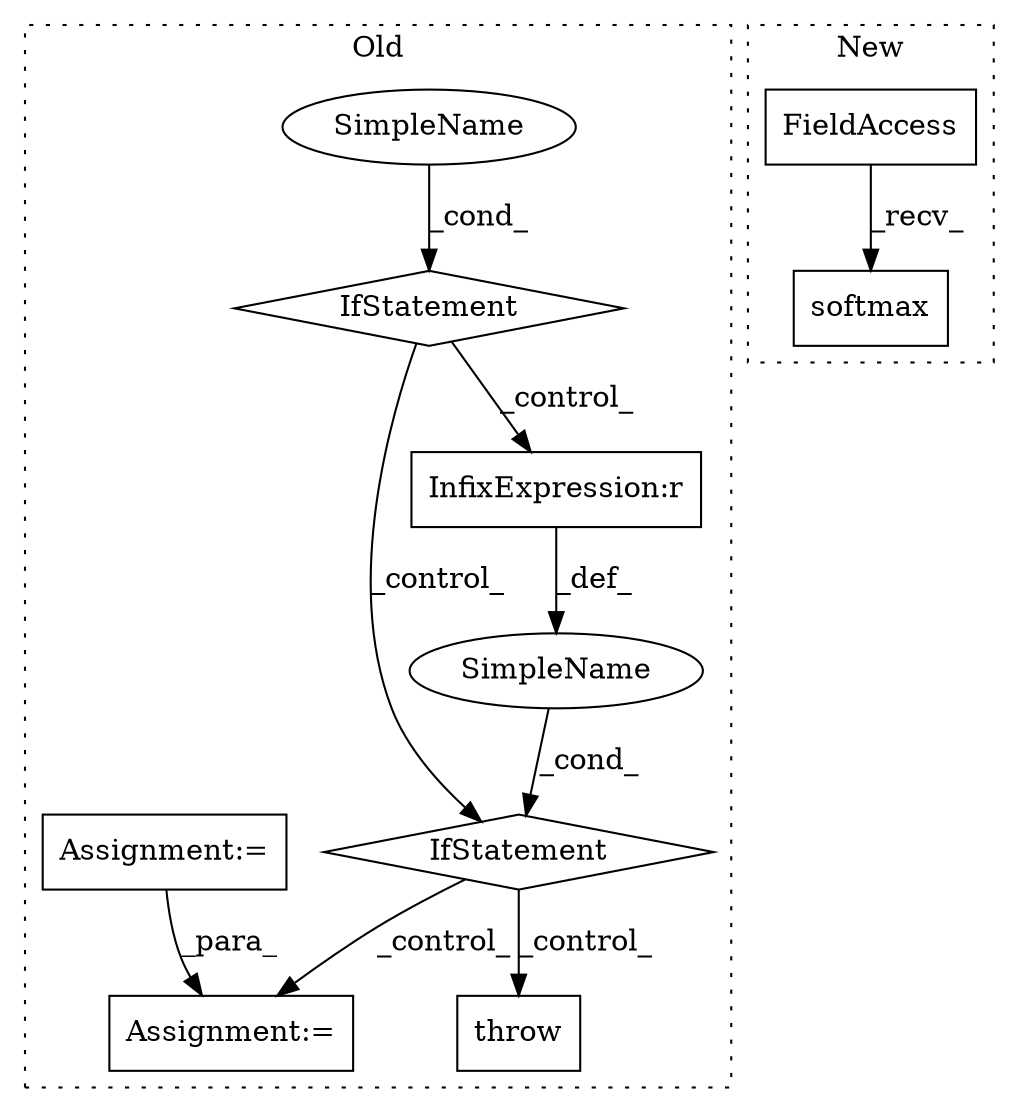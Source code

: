 digraph G {
subgraph cluster0 {
1 [label="throw" a="53" s="1176" l="6" shape="box"];
4 [label="IfStatement" a="25" s="1005,1038" l="4,2" shape="diamond"];
5 [label="SimpleName" a="42" s="" l="" shape="ellipse"];
6 [label="IfStatement" a="25" s="844,877" l="4,2" shape="diamond"];
7 [label="SimpleName" a="42" s="" l="" shape="ellipse"];
8 [label="InfixExpression:r" a="27" s="1033" l="4" shape="box"];
9 [label="Assignment:=" a="7" s="1058" l="1" shape="box"];
10 [label="Assignment:=" a="7" s="813" l="1" shape="box"];
label = "Old";
style="dotted";
}
subgraph cluster1 {
2 [label="softmax" a="32" s="776,790" l="8,1" shape="box"];
3 [label="FieldAccess" a="22" s="762" l="13" shape="box"];
label = "New";
style="dotted";
}
3 -> 2 [label="_recv_"];
4 -> 9 [label="_control_"];
4 -> 1 [label="_control_"];
5 -> 4 [label="_cond_"];
6 -> 8 [label="_control_"];
6 -> 4 [label="_control_"];
7 -> 6 [label="_cond_"];
8 -> 5 [label="_def_"];
10 -> 9 [label="_para_"];
}